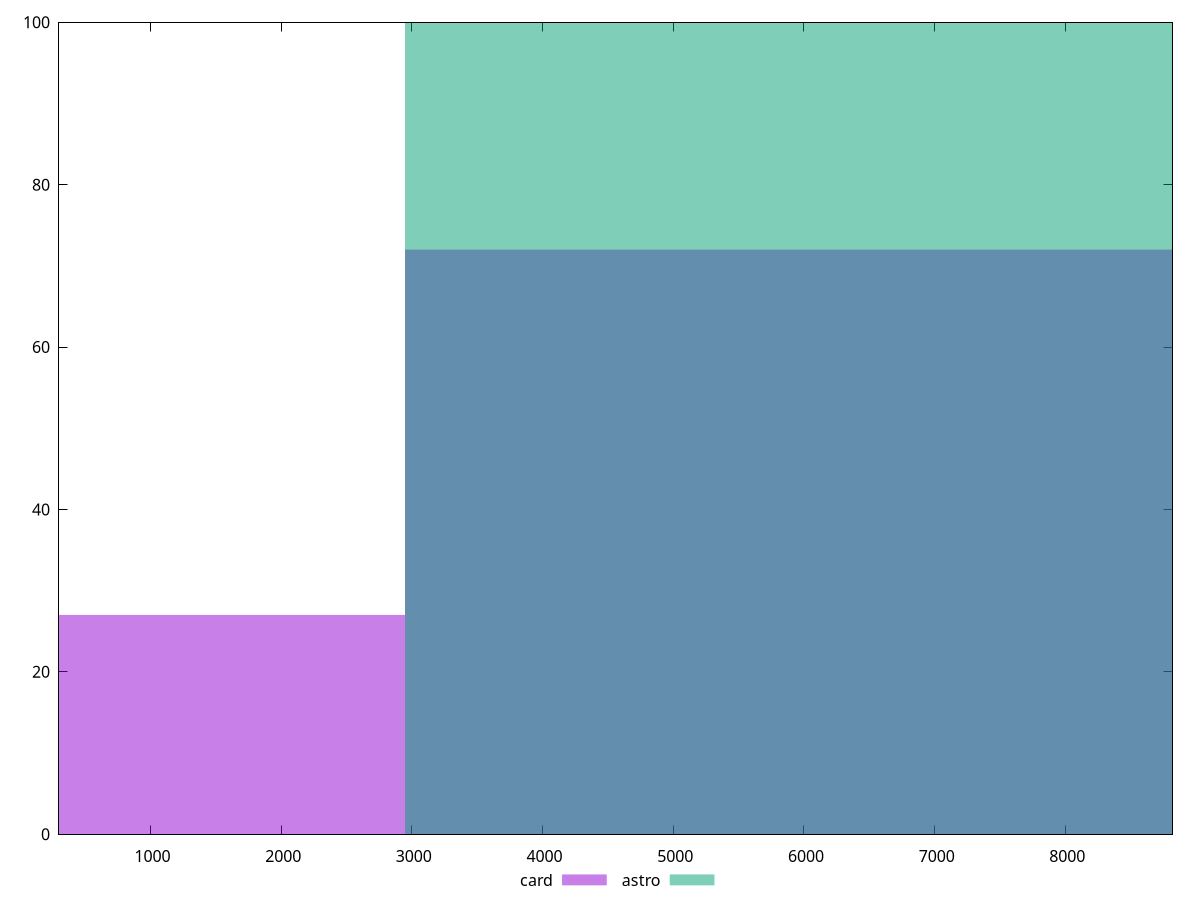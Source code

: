 reset

$card <<EOF
0 27
5895.674060894032 72
EOF

$astro <<EOF
5895.674060894032 100
EOF

set key outside below
set boxwidth 5895.674060894032
set xrange [300:8820]
set yrange [0:100]
set trange [0:100]
set style fill transparent solid 0.5 noborder
set terminal svg size 640, 500 enhanced background rgb 'white'
set output "report/report_00029_2021-02-24T13-36-40.390Z/uses-text-compression/comparison/histogram/2_vs_3.svg"

plot $card title "card" with boxes, \
     $astro title "astro" with boxes

reset
